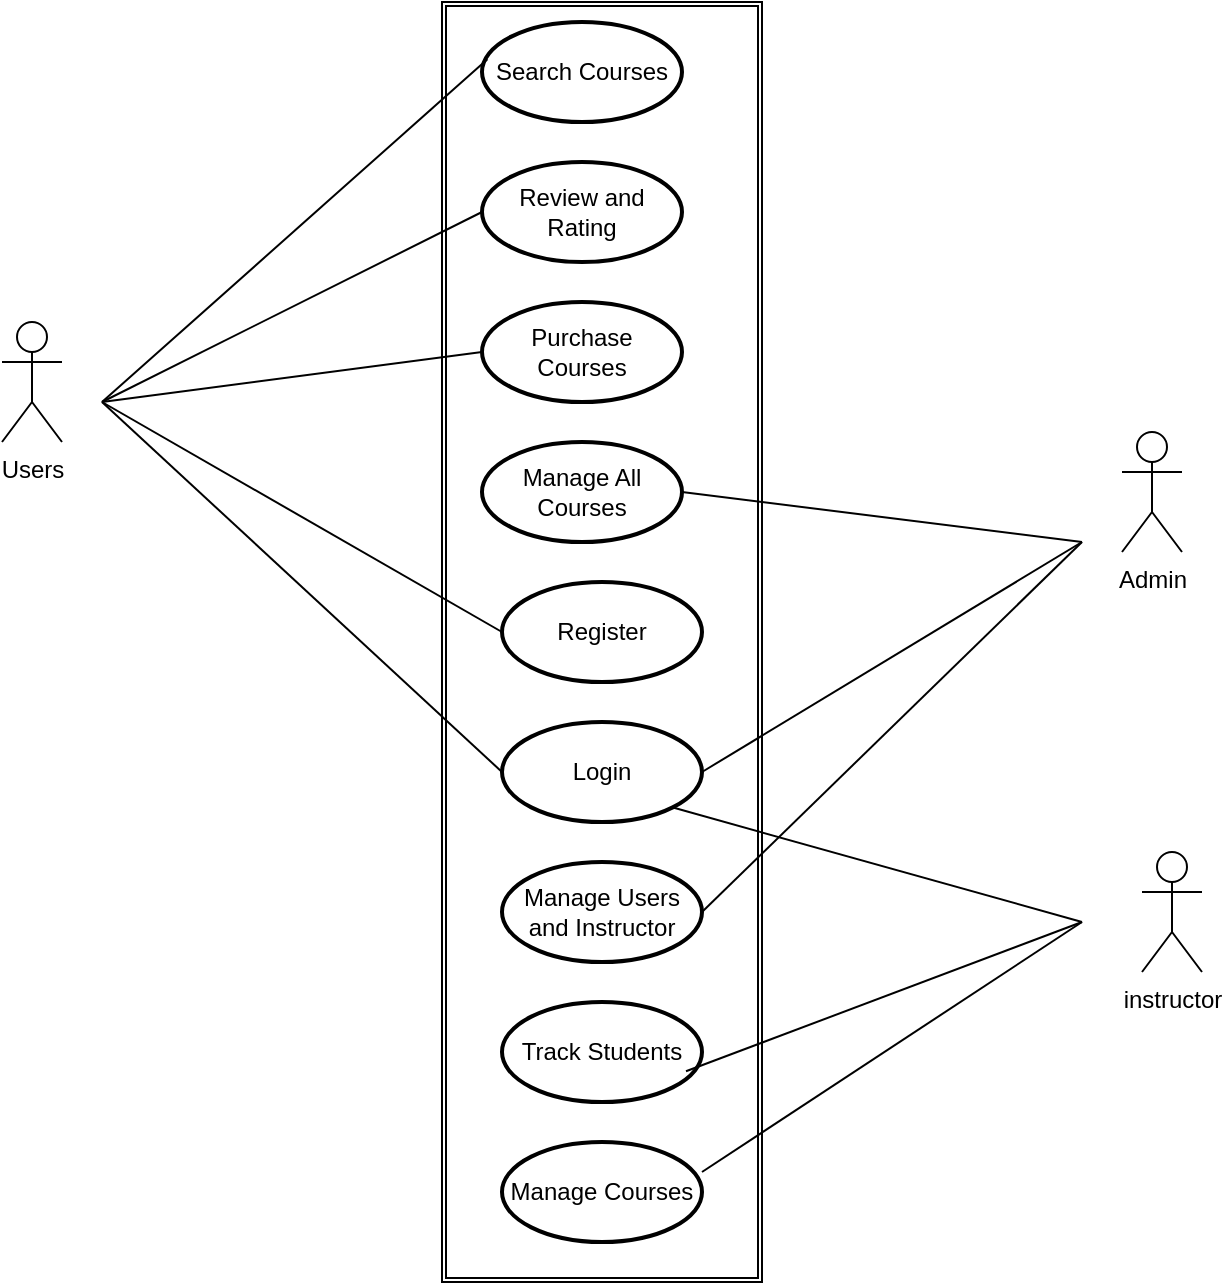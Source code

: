 <mxfile version="26.1.0">
  <diagram name="Page-1" id="H_Fr_rrgj1yCCLdiTLgQ">
    <mxGraphModel dx="794" dy="454" grid="1" gridSize="10" guides="1" tooltips="1" connect="1" arrows="1" fold="1" page="1" pageScale="1" pageWidth="1100" pageHeight="850" math="0" shadow="0">
      <root>
        <mxCell id="0" />
        <mxCell id="1" parent="0" />
        <mxCell id="oAT89WL-cu1FiR2mGGu1-3" value="" style="shape=ext;double=1;rounded=0;whiteSpace=wrap;html=1;" vertex="1" parent="1">
          <mxGeometry x="300" y="10" width="160" height="640" as="geometry" />
        </mxCell>
        <mxCell id="oAT89WL-cu1FiR2mGGu1-4" value="Search Courses" style="strokeWidth=2;html=1;shape=mxgraph.flowchart.start_1;whiteSpace=wrap;" vertex="1" parent="1">
          <mxGeometry x="320" y="20" width="100" height="50" as="geometry" />
        </mxCell>
        <mxCell id="oAT89WL-cu1FiR2mGGu1-5" value="Purchase Courses" style="strokeWidth=2;html=1;shape=mxgraph.flowchart.start_1;whiteSpace=wrap;" vertex="1" parent="1">
          <mxGeometry x="320" y="160" width="100" height="50" as="geometry" />
        </mxCell>
        <mxCell id="oAT89WL-cu1FiR2mGGu1-6" value="Manage All Courses" style="strokeWidth=2;html=1;shape=mxgraph.flowchart.start_1;whiteSpace=wrap;" vertex="1" parent="1">
          <mxGeometry x="320" y="230" width="100" height="50" as="geometry" />
        </mxCell>
        <mxCell id="oAT89WL-cu1FiR2mGGu1-7" value="Register" style="strokeWidth=2;html=1;shape=mxgraph.flowchart.start_1;whiteSpace=wrap;" vertex="1" parent="1">
          <mxGeometry x="330" y="300" width="100" height="50" as="geometry" />
        </mxCell>
        <mxCell id="oAT89WL-cu1FiR2mGGu1-8" value="Login" style="strokeWidth=2;html=1;shape=mxgraph.flowchart.start_1;whiteSpace=wrap;" vertex="1" parent="1">
          <mxGeometry x="330" y="370" width="100" height="50" as="geometry" />
        </mxCell>
        <mxCell id="oAT89WL-cu1FiR2mGGu1-9" value="Manage Users and Instructor" style="strokeWidth=2;html=1;shape=mxgraph.flowchart.start_1;whiteSpace=wrap;" vertex="1" parent="1">
          <mxGeometry x="330" y="440" width="100" height="50" as="geometry" />
        </mxCell>
        <mxCell id="oAT89WL-cu1FiR2mGGu1-10" value="Track Students" style="strokeWidth=2;html=1;shape=mxgraph.flowchart.start_1;whiteSpace=wrap;" vertex="1" parent="1">
          <mxGeometry x="330" y="510" width="100" height="50" as="geometry" />
        </mxCell>
        <mxCell id="oAT89WL-cu1FiR2mGGu1-11" value="Users" style="shape=umlActor;verticalLabelPosition=bottom;verticalAlign=top;html=1;outlineConnect=0;" vertex="1" parent="1">
          <mxGeometry x="80" y="170" width="30" height="60" as="geometry" />
        </mxCell>
        <mxCell id="oAT89WL-cu1FiR2mGGu1-14" value="" style="endArrow=none;html=1;rounded=0;entryX=0.027;entryY=0.373;entryDx=0;entryDy=0;entryPerimeter=0;" edge="1" parent="1" target="oAT89WL-cu1FiR2mGGu1-4">
          <mxGeometry width="50" height="50" relative="1" as="geometry">
            <mxPoint x="130" y="210" as="sourcePoint" />
            <mxPoint x="180" y="160" as="targetPoint" />
          </mxGeometry>
        </mxCell>
        <mxCell id="oAT89WL-cu1FiR2mGGu1-16" value="" style="endArrow=none;html=1;rounded=0;entryX=0;entryY=0.5;entryDx=0;entryDy=0;entryPerimeter=0;" edge="1" parent="1" target="oAT89WL-cu1FiR2mGGu1-5">
          <mxGeometry width="50" height="50" relative="1" as="geometry">
            <mxPoint x="130" y="210" as="sourcePoint" />
            <mxPoint x="330" y="119" as="targetPoint" />
          </mxGeometry>
        </mxCell>
        <mxCell id="oAT89WL-cu1FiR2mGGu1-18" value="" style="endArrow=none;html=1;rounded=0;entryX=0;entryY=0.5;entryDx=0;entryDy=0;entryPerimeter=0;" edge="1" parent="1" target="oAT89WL-cu1FiR2mGGu1-7">
          <mxGeometry width="50" height="50" relative="1" as="geometry">
            <mxPoint x="130" y="210" as="sourcePoint" />
            <mxPoint x="310" y="265" as="targetPoint" />
          </mxGeometry>
        </mxCell>
        <mxCell id="oAT89WL-cu1FiR2mGGu1-19" value="" style="endArrow=none;html=1;rounded=0;entryX=0;entryY=0.5;entryDx=0;entryDy=0;entryPerimeter=0;" edge="1" parent="1" target="oAT89WL-cu1FiR2mGGu1-8">
          <mxGeometry width="50" height="50" relative="1" as="geometry">
            <mxPoint x="130" y="210" as="sourcePoint" />
            <mxPoint x="310" y="345" as="targetPoint" />
          </mxGeometry>
        </mxCell>
        <mxCell id="oAT89WL-cu1FiR2mGGu1-20" value="Admin" style="shape=umlActor;verticalLabelPosition=bottom;verticalAlign=top;html=1;outlineConnect=0;" vertex="1" parent="1">
          <mxGeometry x="640" y="225" width="30" height="60" as="geometry" />
        </mxCell>
        <mxCell id="oAT89WL-cu1FiR2mGGu1-24" value="" style="endArrow=none;html=1;rounded=0;exitX=1;exitY=0.5;exitDx=0;exitDy=0;exitPerimeter=0;" edge="1" parent="1" source="oAT89WL-cu1FiR2mGGu1-6">
          <mxGeometry width="50" height="50" relative="1" as="geometry">
            <mxPoint x="560" y="260" as="sourcePoint" />
            <mxPoint x="620" y="280" as="targetPoint" />
          </mxGeometry>
        </mxCell>
        <mxCell id="oAT89WL-cu1FiR2mGGu1-25" value="" style="endArrow=none;html=1;rounded=0;exitX=1;exitY=0.5;exitDx=0;exitDy=0;exitPerimeter=0;" edge="1" parent="1" source="oAT89WL-cu1FiR2mGGu1-9">
          <mxGeometry width="50" height="50" relative="1" as="geometry">
            <mxPoint x="420" y="265" as="sourcePoint" />
            <mxPoint x="620" y="280" as="targetPoint" />
          </mxGeometry>
        </mxCell>
        <mxCell id="oAT89WL-cu1FiR2mGGu1-26" value="instructor" style="shape=umlActor;verticalLabelPosition=bottom;verticalAlign=top;html=1;outlineConnect=0;" vertex="1" parent="1">
          <mxGeometry x="650" y="435" width="30" height="60" as="geometry" />
        </mxCell>
        <mxCell id="oAT89WL-cu1FiR2mGGu1-29" value="" style="endArrow=none;html=1;rounded=0;exitX=1;exitY=0.5;exitDx=0;exitDy=0;exitPerimeter=0;" edge="1" parent="1" source="oAT89WL-cu1FiR2mGGu1-8">
          <mxGeometry width="50" height="50" relative="1" as="geometry">
            <mxPoint x="440" y="415" as="sourcePoint" />
            <mxPoint x="620" y="280" as="targetPoint" />
          </mxGeometry>
        </mxCell>
        <mxCell id="oAT89WL-cu1FiR2mGGu1-30" value="" style="endArrow=none;html=1;rounded=0;exitX=0.855;exitY=0.855;exitDx=0;exitDy=0;exitPerimeter=0;" edge="1" parent="1" source="oAT89WL-cu1FiR2mGGu1-8">
          <mxGeometry width="50" height="50" relative="1" as="geometry">
            <mxPoint x="470" y="510" as="sourcePoint" />
            <mxPoint x="620" y="470" as="targetPoint" />
          </mxGeometry>
        </mxCell>
        <mxCell id="oAT89WL-cu1FiR2mGGu1-31" value="" style="endArrow=none;html=1;rounded=0;exitX=0.92;exitY=0.693;exitDx=0;exitDy=0;exitPerimeter=0;" edge="1" parent="1" source="oAT89WL-cu1FiR2mGGu1-10">
          <mxGeometry width="50" height="50" relative="1" as="geometry">
            <mxPoint x="436" y="453" as="sourcePoint" />
            <mxPoint x="620" y="470" as="targetPoint" />
          </mxGeometry>
        </mxCell>
        <mxCell id="oAT89WL-cu1FiR2mGGu1-35" value="Manage Courses" style="strokeWidth=2;html=1;shape=mxgraph.flowchart.start_1;whiteSpace=wrap;" vertex="1" parent="1">
          <mxGeometry x="330" y="580" width="100" height="50" as="geometry" />
        </mxCell>
        <mxCell id="oAT89WL-cu1FiR2mGGu1-36" value="" style="endArrow=none;html=1;rounded=0;exitX=0.92;exitY=0.693;exitDx=0;exitDy=0;exitPerimeter=0;" edge="1" parent="1">
          <mxGeometry width="50" height="50" relative="1" as="geometry">
            <mxPoint x="430" y="595" as="sourcePoint" />
            <mxPoint x="620" y="470" as="targetPoint" />
          </mxGeometry>
        </mxCell>
        <mxCell id="oAT89WL-cu1FiR2mGGu1-39" value="Review and Rating" style="strokeWidth=2;html=1;shape=mxgraph.flowchart.start_1;whiteSpace=wrap;" vertex="1" parent="1">
          <mxGeometry x="320" y="90" width="100" height="50" as="geometry" />
        </mxCell>
        <mxCell id="oAT89WL-cu1FiR2mGGu1-40" value="" style="endArrow=none;html=1;rounded=0;entryX=0;entryY=0.5;entryDx=0;entryDy=0;entryPerimeter=0;" edge="1" parent="1" target="oAT89WL-cu1FiR2mGGu1-39">
          <mxGeometry width="50" height="50" relative="1" as="geometry">
            <mxPoint x="130" y="210" as="sourcePoint" />
            <mxPoint x="340" y="160" as="targetPoint" />
          </mxGeometry>
        </mxCell>
      </root>
    </mxGraphModel>
  </diagram>
</mxfile>
